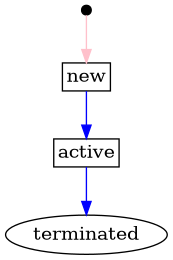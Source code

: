 @startdot service_providing_group_status
digraph G {
    layout=dot;
    overlap=false;

    node [shape=rect, width=0.1, height=0.1, margin=0.04];
    nodesep=1;

    start [shape=point];

    // status
    new;
    active;
    terminated [shape=oval];

    // transitions
    start -> new [label="", color="pink"];
    new -> active [label="", color="blue"];
    active -> terminated [label="", color="blue"];
   }
@enddot
